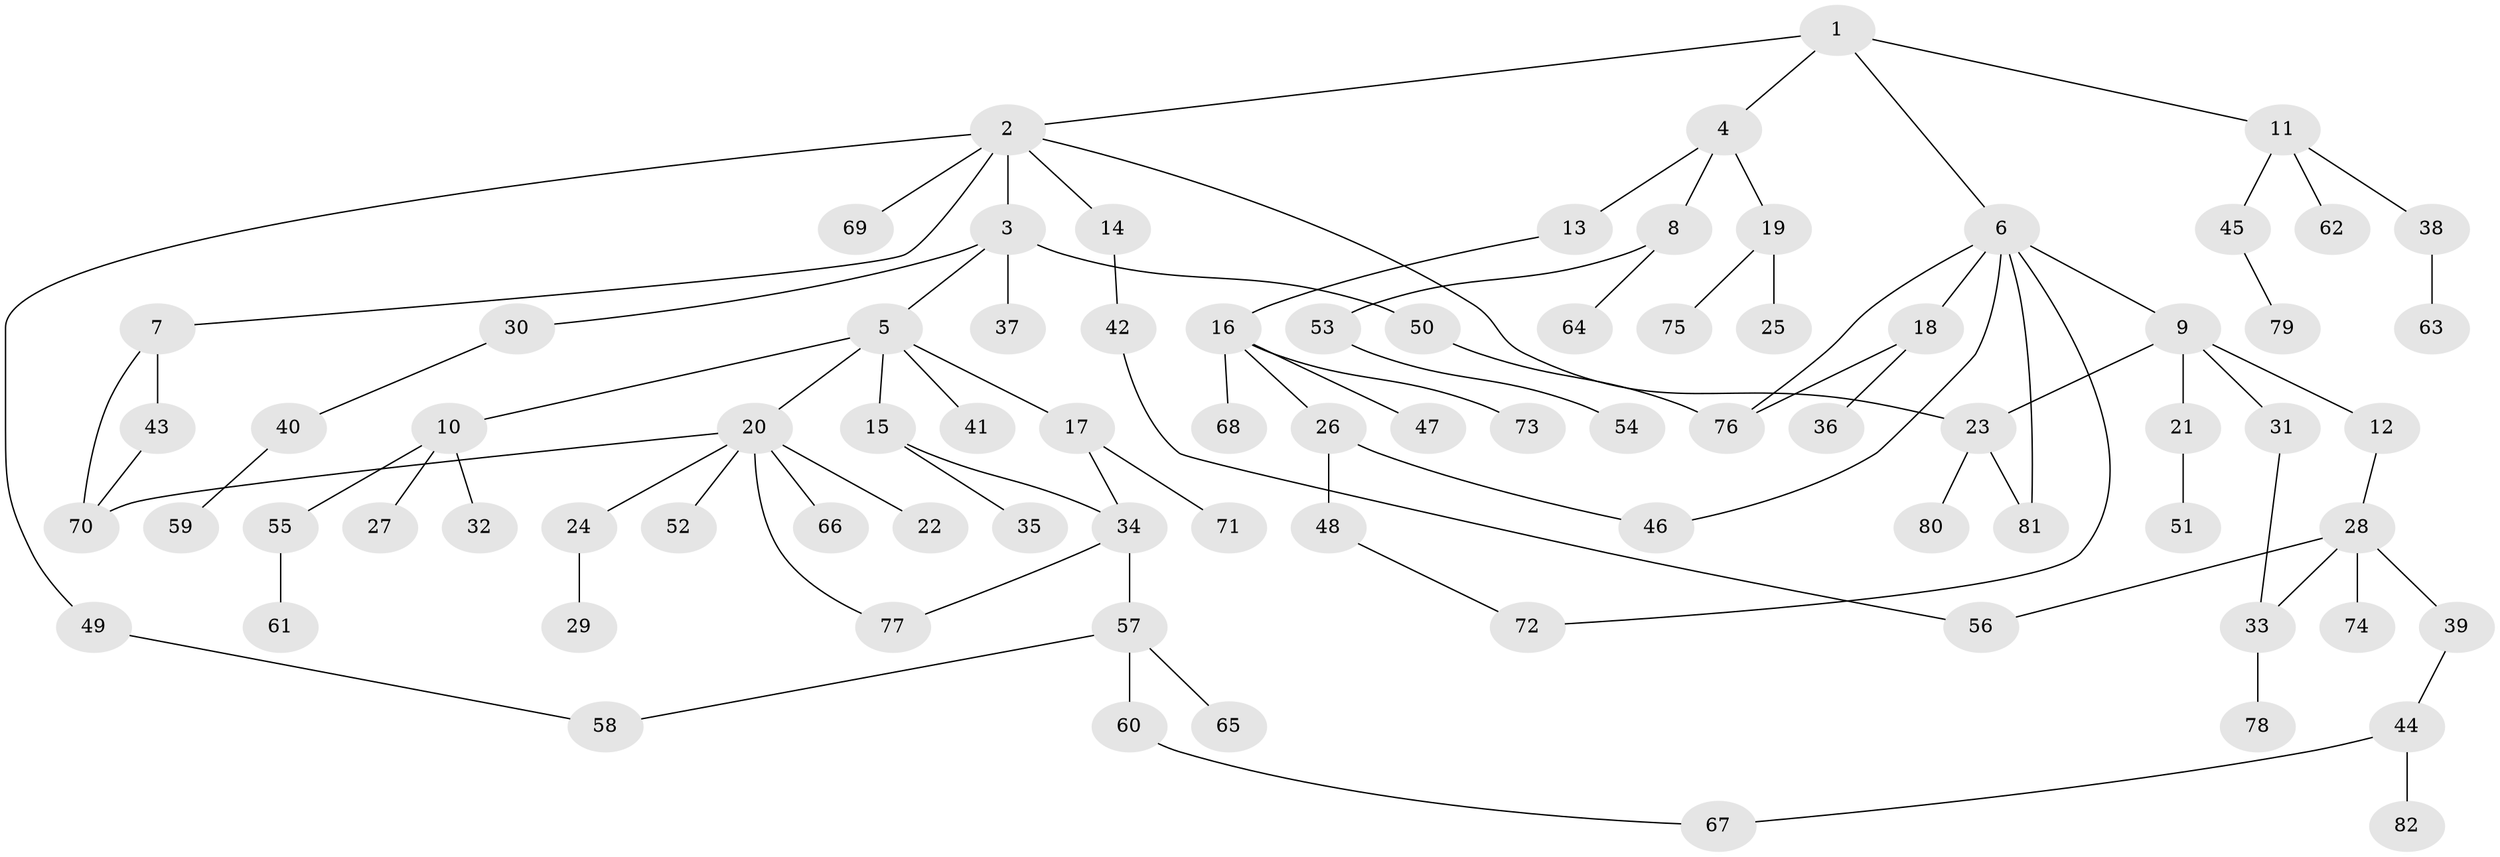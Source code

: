 // coarse degree distribution, {4: 0.14634146341463414, 1: 0.2682926829268293, 3: 0.12195121951219512, 2: 0.36585365853658536, 5: 0.04878048780487805, 6: 0.04878048780487805}
// Generated by graph-tools (version 1.1) at 2025/36/03/04/25 23:36:08]
// undirected, 82 vertices, 95 edges
graph export_dot {
  node [color=gray90,style=filled];
  1;
  2;
  3;
  4;
  5;
  6;
  7;
  8;
  9;
  10;
  11;
  12;
  13;
  14;
  15;
  16;
  17;
  18;
  19;
  20;
  21;
  22;
  23;
  24;
  25;
  26;
  27;
  28;
  29;
  30;
  31;
  32;
  33;
  34;
  35;
  36;
  37;
  38;
  39;
  40;
  41;
  42;
  43;
  44;
  45;
  46;
  47;
  48;
  49;
  50;
  51;
  52;
  53;
  54;
  55;
  56;
  57;
  58;
  59;
  60;
  61;
  62;
  63;
  64;
  65;
  66;
  67;
  68;
  69;
  70;
  71;
  72;
  73;
  74;
  75;
  76;
  77;
  78;
  79;
  80;
  81;
  82;
  1 -- 2;
  1 -- 4;
  1 -- 6;
  1 -- 11;
  2 -- 3;
  2 -- 7;
  2 -- 14;
  2 -- 49;
  2 -- 69;
  2 -- 23;
  3 -- 5;
  3 -- 30;
  3 -- 37;
  3 -- 50;
  4 -- 8;
  4 -- 13;
  4 -- 19;
  5 -- 10;
  5 -- 15;
  5 -- 17;
  5 -- 20;
  5 -- 41;
  6 -- 9;
  6 -- 18;
  6 -- 46;
  6 -- 81;
  6 -- 76;
  6 -- 72;
  7 -- 43;
  7 -- 70;
  8 -- 53;
  8 -- 64;
  9 -- 12;
  9 -- 21;
  9 -- 23;
  9 -- 31;
  10 -- 27;
  10 -- 32;
  10 -- 55;
  11 -- 38;
  11 -- 45;
  11 -- 62;
  12 -- 28;
  13 -- 16;
  14 -- 42;
  15 -- 35;
  15 -- 34;
  16 -- 26;
  16 -- 47;
  16 -- 68;
  16 -- 73;
  17 -- 34;
  17 -- 71;
  18 -- 36;
  18 -- 76;
  19 -- 25;
  19 -- 75;
  20 -- 22;
  20 -- 24;
  20 -- 52;
  20 -- 66;
  20 -- 77;
  20 -- 70;
  21 -- 51;
  23 -- 80;
  23 -- 81;
  24 -- 29;
  26 -- 46;
  26 -- 48;
  28 -- 33;
  28 -- 39;
  28 -- 56;
  28 -- 74;
  30 -- 40;
  31 -- 33;
  33 -- 78;
  34 -- 57;
  34 -- 77;
  38 -- 63;
  39 -- 44;
  40 -- 59;
  42 -- 56;
  43 -- 70;
  44 -- 67;
  44 -- 82;
  45 -- 79;
  48 -- 72;
  49 -- 58;
  50 -- 76;
  53 -- 54;
  55 -- 61;
  57 -- 60;
  57 -- 65;
  57 -- 58;
  60 -- 67;
}
